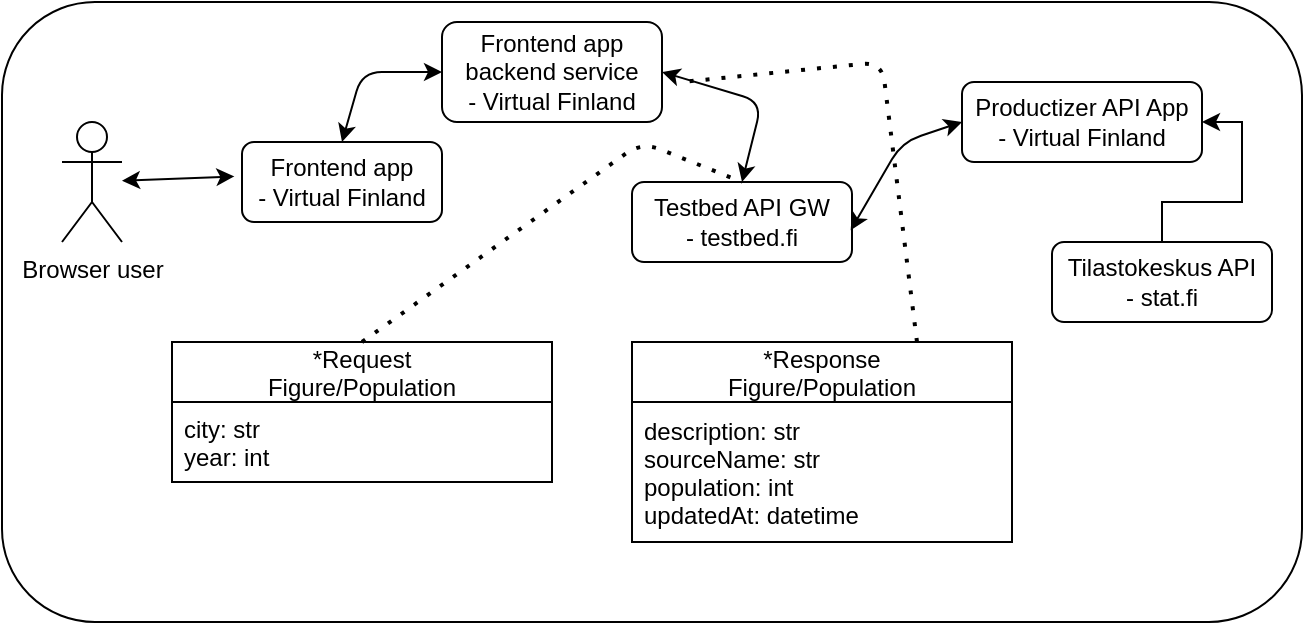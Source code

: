 <mxfile>
    <diagram id="irpZLFtTIUz56FrzHntx" name="Page-1">
        <mxGraphModel dx="797" dy="600" grid="1" gridSize="10" guides="1" tooltips="1" connect="1" arrows="1" fold="1" page="1" pageScale="1" pageWidth="850" pageHeight="1100" math="0" shadow="0">
            <root>
                <mxCell id="0"/>
                <mxCell id="1" parent="0"/>
                <mxCell id="2" value="" style="rounded=1;whiteSpace=wrap;html=1;" parent="1" vertex="1">
                    <mxGeometry x="10" y="30" width="650" height="310" as="geometry"/>
                </mxCell>
                <mxCell id="Knk09Rekkzwcl5rJCwnq-8" style="edgeStyle=orthogonalEdgeStyle;rounded=0;orthogonalLoop=1;jettySize=auto;html=1;entryX=1;entryY=0.5;entryDx=0;entryDy=0;" parent="1" source="Knk09Rekkzwcl5rJCwnq-1" target="Knk09Rekkzwcl5rJCwnq-2" edge="1">
                    <mxGeometry relative="1" as="geometry"/>
                </mxCell>
                <mxCell id="Knk09Rekkzwcl5rJCwnq-1" value="Tilastokeskus API&lt;br&gt;- stat.fi" style="rounded=1;whiteSpace=wrap;html=1;" parent="1" vertex="1">
                    <mxGeometry x="535" y="150" width="110" height="40" as="geometry"/>
                </mxCell>
                <mxCell id="Knk09Rekkzwcl5rJCwnq-2" value="Productizer API App&lt;br&gt;- Virtual Finland" style="rounded=1;whiteSpace=wrap;html=1;" parent="1" vertex="1">
                    <mxGeometry x="490" y="70" width="120" height="40" as="geometry"/>
                </mxCell>
                <mxCell id="Knk09Rekkzwcl5rJCwnq-3" value="Testbed API GW&lt;br&gt;- testbed.fi" style="rounded=1;whiteSpace=wrap;html=1;" parent="1" vertex="1">
                    <mxGeometry x="325" y="120" width="110" height="40" as="geometry"/>
                </mxCell>
                <mxCell id="Knk09Rekkzwcl5rJCwnq-4" value="Frontend app&lt;br&gt;- Virtual Finland" style="rounded=1;whiteSpace=wrap;html=1;" parent="1" vertex="1">
                    <mxGeometry x="130" y="100" width="100" height="40" as="geometry"/>
                </mxCell>
                <mxCell id="Knk09Rekkzwcl5rJCwnq-5" value="Browser user" style="shape=umlActor;verticalLabelPosition=bottom;verticalAlign=top;html=1;outlineConnect=0;" parent="1" vertex="1">
                    <mxGeometry x="40" y="90" width="30" height="60" as="geometry"/>
                </mxCell>
                <mxCell id="Knk09Rekkzwcl5rJCwnq-11" value="" style="endArrow=classic;startArrow=classic;html=1;rounded=0;entryX=-0.038;entryY=0.43;entryDx=0;entryDy=0;entryPerimeter=0;" parent="1" source="Knk09Rekkzwcl5rJCwnq-5" target="Knk09Rekkzwcl5rJCwnq-4" edge="1">
                    <mxGeometry width="50" height="50" relative="1" as="geometry">
                        <mxPoint x="210" y="210" as="sourcePoint"/>
                        <mxPoint x="260" y="160" as="targetPoint"/>
                    </mxGeometry>
                </mxCell>
                <mxCell id="Knk09Rekkzwcl5rJCwnq-18" value="*Response&#10;Figure/Population" style="swimlane;fontStyle=0;childLayout=stackLayout;horizontal=1;startSize=30;horizontalStack=0;resizeParent=1;resizeParentMax=0;resizeLast=0;collapsible=1;marginBottom=0;" parent="1" vertex="1">
                    <mxGeometry x="325" y="200" width="190" height="100" as="geometry"/>
                </mxCell>
                <mxCell id="Knk09Rekkzwcl5rJCwnq-19" value="description: str&#10;sourceName: str&#10;population: int&#10;updatedAt: datetime" style="text;strokeColor=none;fillColor=none;align=left;verticalAlign=middle;spacingLeft=4;spacingRight=4;overflow=hidden;points=[[0,0.5],[1,0.5]];portConstraint=eastwest;rotatable=0;" parent="Knk09Rekkzwcl5rJCwnq-18" vertex="1">
                    <mxGeometry y="30" width="190" height="70" as="geometry"/>
                </mxCell>
                <mxCell id="Knk09Rekkzwcl5rJCwnq-23" value="*Request&#10;Figure/Population" style="swimlane;fontStyle=0;childLayout=stackLayout;horizontal=1;startSize=30;horizontalStack=0;resizeParent=1;resizeParentMax=0;resizeLast=0;collapsible=1;marginBottom=0;" parent="1" vertex="1">
                    <mxGeometry x="95" y="200" width="190" height="70" as="geometry"/>
                </mxCell>
                <mxCell id="Knk09Rekkzwcl5rJCwnq-24" value="city: str&#10;year: int" style="text;strokeColor=none;fillColor=none;align=left;verticalAlign=middle;spacingLeft=4;spacingRight=4;overflow=hidden;points=[[0,0.5],[1,0.5]];portConstraint=eastwest;rotatable=0;" parent="Knk09Rekkzwcl5rJCwnq-23" vertex="1">
                    <mxGeometry y="30" width="190" height="40" as="geometry"/>
                </mxCell>
                <mxCell id="3" value="Frontend app backend service&lt;br&gt;- Virtual Finland" style="rounded=1;whiteSpace=wrap;html=1;" vertex="1" parent="1">
                    <mxGeometry x="230" y="40" width="110" height="50" as="geometry"/>
                </mxCell>
                <mxCell id="10" value="" style="endArrow=classic;startArrow=classic;html=1;entryX=0.5;entryY=0;entryDx=0;entryDy=0;exitX=1;exitY=0.5;exitDx=0;exitDy=0;" edge="1" parent="1" source="3" target="Knk09Rekkzwcl5rJCwnq-3">
                    <mxGeometry width="50" height="50" relative="1" as="geometry">
                        <mxPoint x="340" y="110" as="sourcePoint"/>
                        <mxPoint x="390" y="60" as="targetPoint"/>
                        <Array as="points">
                            <mxPoint x="390" y="80"/>
                        </Array>
                    </mxGeometry>
                </mxCell>
                <mxCell id="11" value="" style="endArrow=classic;startArrow=classic;html=1;entryX=0;entryY=0.5;entryDx=0;entryDy=0;exitX=0.994;exitY=0.604;exitDx=0;exitDy=0;exitPerimeter=0;" edge="1" parent="1" source="Knk09Rekkzwcl5rJCwnq-3" target="Knk09Rekkzwcl5rJCwnq-2">
                    <mxGeometry width="50" height="50" relative="1" as="geometry">
                        <mxPoint x="420" y="100" as="sourcePoint"/>
                        <mxPoint x="470" y="50" as="targetPoint"/>
                        <Array as="points">
                            <mxPoint x="460" y="100"/>
                        </Array>
                    </mxGeometry>
                </mxCell>
                <mxCell id="12" value="" style="endArrow=classic;startArrow=classic;html=1;entryX=0;entryY=0.5;entryDx=0;entryDy=0;exitX=0.5;exitY=0;exitDx=0;exitDy=0;" edge="1" parent="1" source="Knk09Rekkzwcl5rJCwnq-4" target="3">
                    <mxGeometry width="50" height="50" relative="1" as="geometry">
                        <mxPoint x="150" y="90" as="sourcePoint"/>
                        <mxPoint x="200" y="40" as="targetPoint"/>
                        <Array as="points">
                            <mxPoint x="190" y="65"/>
                        </Array>
                    </mxGeometry>
                </mxCell>
                <mxCell id="13" value="" style="endArrow=none;dashed=1;html=1;dashPattern=1 3;strokeWidth=2;exitX=0.75;exitY=0;exitDx=0;exitDy=0;" edge="1" parent="1" source="Knk09Rekkzwcl5rJCwnq-18">
                    <mxGeometry width="50" height="50" relative="1" as="geometry">
                        <mxPoint x="310" y="230" as="sourcePoint"/>
                        <mxPoint x="350" y="70" as="targetPoint"/>
                        <Array as="points">
                            <mxPoint x="450" y="60"/>
                        </Array>
                    </mxGeometry>
                </mxCell>
                <mxCell id="14" value="" style="endArrow=none;dashed=1;html=1;dashPattern=1 3;strokeWidth=2;exitX=0.5;exitY=0;exitDx=0;exitDy=0;" edge="1" parent="1" source="Knk09Rekkzwcl5rJCwnq-23">
                    <mxGeometry width="50" height="50" relative="1" as="geometry">
                        <mxPoint x="220" y="180" as="sourcePoint"/>
                        <mxPoint x="380" y="120" as="targetPoint"/>
                        <Array as="points">
                            <mxPoint x="330" y="100"/>
                        </Array>
                    </mxGeometry>
                </mxCell>
            </root>
        </mxGraphModel>
    </diagram>
</mxfile>